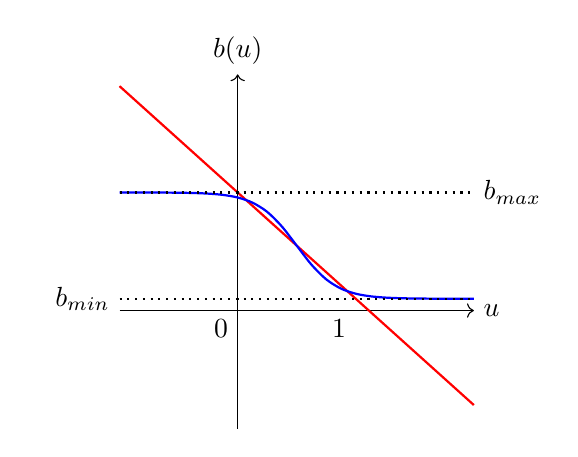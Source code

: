 \newcommand*{\bMin}{0.1}
\newcommand*{\bMax}{1}

\begin{tikzpicture}[scale = 1.5]
    %\draw[very thin,color=gray] (-1,-1) grid (2,2);
    \draw[->] (-1,0) -- (2,0) node[right] {$u$};
    \draw[->] (0,-1) -- (0,2) node[above] {$b(u)$};
    \node[left] at (0,-0.15) {$0$};
    \node[left] at (1,-0.15) {$1$};

    \draw[thick,red,domain=-1:2,smooth] plot (\x,{\bMax*(1-\x)+\bMin*\x});
    \draw[thick,blue,domain=-1:2,smooth] plot (\x,{(\bMin-1)/2*tanh(3*(\x-0.5))+(1+\bMin)/2});
    
    %% Add the asymptotes
    \draw [black, dotted, thick, domain=-1:2] plot(\x,{\bMax});
    \draw [black, dotted, thick, ,domain=-1:2] plot(\x,{\bMin});
    \node [right, black] at (2,\bMax) {$b_{max}$};
    \node [left, black] at (-1,\bMin) {$b_{min}$};
\end{tikzpicture}
